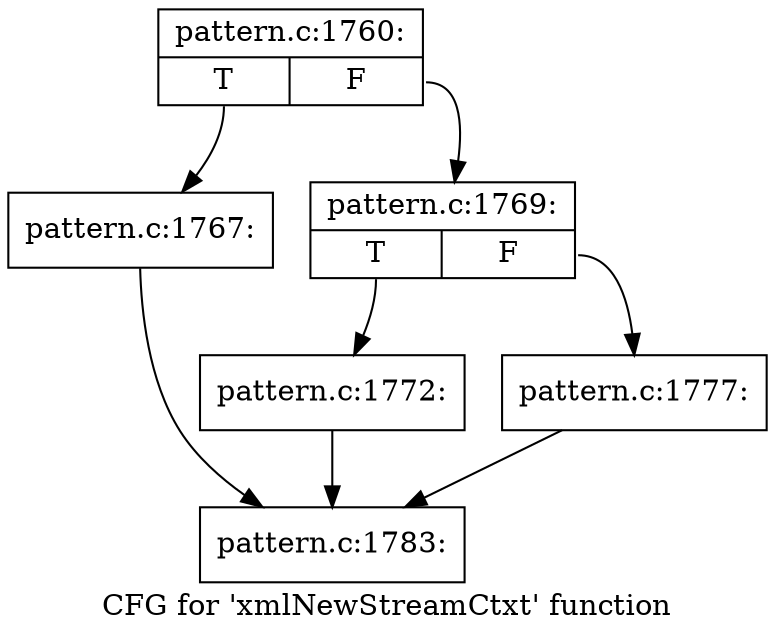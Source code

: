 digraph "CFG for 'xmlNewStreamCtxt' function" {
	label="CFG for 'xmlNewStreamCtxt' function";

	Node0x55c8a127bf70 [shape=record,label="{pattern.c:1760:|{<s0>T|<s1>F}}"];
	Node0x55c8a127bf70:s0 -> Node0x55c8a127d350;
	Node0x55c8a127bf70:s1 -> Node0x55c8a127d3a0;
	Node0x55c8a127d350 [shape=record,label="{pattern.c:1767:}"];
	Node0x55c8a127d350 -> Node0x55c8a127bfc0;
	Node0x55c8a127d3a0 [shape=record,label="{pattern.c:1769:|{<s0>T|<s1>F}}"];
	Node0x55c8a127d3a0:s0 -> Node0x55c8a127df90;
	Node0x55c8a127d3a0:s1 -> Node0x55c8a127dfe0;
	Node0x55c8a127df90 [shape=record,label="{pattern.c:1772:}"];
	Node0x55c8a127df90 -> Node0x55c8a127bfc0;
	Node0x55c8a127dfe0 [shape=record,label="{pattern.c:1777:}"];
	Node0x55c8a127dfe0 -> Node0x55c8a127bfc0;
	Node0x55c8a127bfc0 [shape=record,label="{pattern.c:1783:}"];
}
